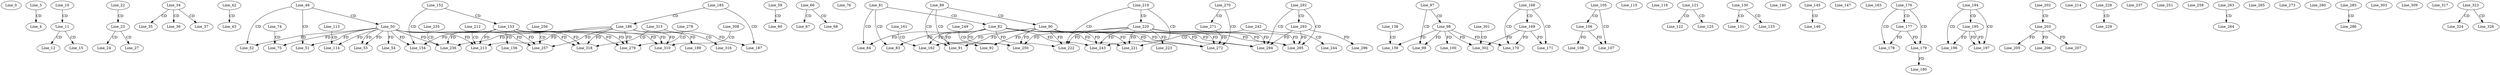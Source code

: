 digraph G {
  Line_0;
  Line_3;
  Line_4;
  Line_10;
  Line_11;
  Line_12;
  Line_15;
  Line_22;
  Line_23;
  Line_24;
  Line_27;
  Line_34;
  Line_35;
  Line_36;
  Line_37;
  Line_42;
  Line_43;
  Line_49;
  Line_50;
  Line_51;
  Line_52;
  Line_53;
  Line_53;
  Line_54;
  Line_59;
  Line_60;
  Line_66;
  Line_67;
  Line_68;
  Line_74;
  Line_75;
  Line_76;
  Line_81;
  Line_82;
  Line_83;
  Line_84;
  Line_89;
  Line_90;
  Line_91;
  Line_92;
  Line_97;
  Line_98;
  Line_99;
  Line_100;
  Line_105;
  Line_106;
  Line_107;
  Line_108;
  Line_113;
  Line_114;
  Line_115;
  Line_115;
  Line_116;
  Line_121;
  Line_122;
  Line_125;
  Line_130;
  Line_131;
  Line_133;
  Line_138;
  Line_139;
  Line_140;
  Line_145;
  Line_146;
  Line_147;
  Line_152;
  Line_153;
  Line_154;
  Line_156;
  Line_161;
  Line_162;
  Line_163;
  Line_168;
  Line_169;
  Line_170;
  Line_171;
  Line_171;
  Line_176;
  Line_177;
  Line_178;
  Line_179;
  Line_179;
  Line_180;
  Line_185;
  Line_186;
  Line_187;
  Line_189;
  Line_194;
  Line_195;
  Line_196;
  Line_197;
  Line_197;
  Line_197;
  Line_202;
  Line_203;
  Line_205;
  Line_206;
  Line_207;
  Line_212;
  Line_213;
  Line_214;
  Line_219;
  Line_220;
  Line_221;
  Line_222;
  Line_223;
  Line_228;
  Line_229;
  Line_235;
  Line_236;
  Line_237;
  Line_242;
  Line_243;
  Line_244;
  Line_244;
  Line_249;
  Line_250;
  Line_251;
  Line_256;
  Line_257;
  Line_258;
  Line_263;
  Line_264;
  Line_265;
  Line_270;
  Line_271;
  Line_272;
  Line_272;
  Line_273;
  Line_278;
  Line_279;
  Line_280;
  Line_285;
  Line_286;
  Line_292;
  Line_293;
  Line_294;
  Line_295;
  Line_296;
  Line_301;
  Line_302;
  Line_303;
  Line_309;
  Line_308;
  Line_310;
  Line_315;
  Line_316;
  Line_317;
  Line_318;
  Line_323;
  Line_324;
  Line_326;
  Line_3 -> Line_4 [ label="CD" ];
  Line_10 -> Line_11 [ label="CD" ];
  Line_11 -> Line_12 [ label="CD" ];
  Line_11 -> Line_15 [ label="CD" ];
  Line_22 -> Line_23 [ label="CD" ];
  Line_23 -> Line_24 [ label="CD" ];
  Line_23 -> Line_27 [ label="CD" ];
  Line_34 -> Line_35 [ label="CD" ];
  Line_34 -> Line_36 [ label="CD" ];
  Line_34 -> Line_37 [ label="CD" ];
  Line_42 -> Line_43 [ label="CD" ];
  Line_49 -> Line_50 [ label="CD" ];
  Line_49 -> Line_51 [ label="CD" ];
  Line_50 -> Line_51 [ label="FD" ];
  Line_49 -> Line_52 [ label="CD" ];
  Line_50 -> Line_52 [ label="FD" ];
  Line_50 -> Line_53 [ label="FD" ];
  Line_50 -> Line_53 [ label="FD" ];
  Line_50 -> Line_54 [ label="FD" ];
  Line_59 -> Line_60 [ label="CD" ];
  Line_66 -> Line_67 [ label="CD" ];
  Line_66 -> Line_68 [ label="CD" ];
  Line_74 -> Line_75 [ label="CD" ];
  Line_50 -> Line_75 [ label="FD" ];
  Line_81 -> Line_82 [ label="CD" ];
  Line_81 -> Line_83 [ label="CD" ];
  Line_82 -> Line_83 [ label="FD" ];
  Line_81 -> Line_84 [ label="CD" ];
  Line_82 -> Line_84 [ label="FD" ];
  Line_89 -> Line_90 [ label="CD" ];
  Line_89 -> Line_91 [ label="CD" ];
  Line_90 -> Line_91 [ label="FD" ];
  Line_82 -> Line_91 [ label="FD" ];
  Line_89 -> Line_92 [ label="CD" ];
  Line_90 -> Line_92 [ label="FD" ];
  Line_97 -> Line_98 [ label="CD" ];
  Line_97 -> Line_99 [ label="CD" ];
  Line_98 -> Line_99 [ label="FD" ];
  Line_98 -> Line_100 [ label="FD" ];
  Line_105 -> Line_106 [ label="CD" ];
  Line_105 -> Line_107 [ label="CD" ];
  Line_106 -> Line_107 [ label="FD" ];
  Line_106 -> Line_108 [ label="FD" ];
  Line_113 -> Line_114 [ label="CD" ];
  Line_50 -> Line_114 [ label="FD" ];
  Line_121 -> Line_122 [ label="CD" ];
  Line_121 -> Line_125 [ label="CD" ];
  Line_130 -> Line_131 [ label="CD" ];
  Line_130 -> Line_133 [ label="CD" ];
  Line_138 -> Line_139 [ label="CD" ];
  Line_98 -> Line_139 [ label="FD" ];
  Line_145 -> Line_146 [ label="CD" ];
  Line_152 -> Line_153 [ label="CD" ];
  Line_152 -> Line_154 [ label="CD" ];
  Line_153 -> Line_154 [ label="FD" ];
  Line_50 -> Line_154 [ label="FD" ];
  Line_153 -> Line_156 [ label="FD" ];
  Line_161 -> Line_162 [ label="CD" ];
  Line_90 -> Line_162 [ label="FD" ];
  Line_82 -> Line_162 [ label="FD" ];
  Line_168 -> Line_169 [ label="CD" ];
  Line_168 -> Line_170 [ label="CD" ];
  Line_169 -> Line_170 [ label="FD" ];
  Line_98 -> Line_170 [ label="FD" ];
  Line_168 -> Line_171 [ label="CD" ];
  Line_169 -> Line_171 [ label="FD" ];
  Line_176 -> Line_177 [ label="CD" ];
  Line_176 -> Line_178 [ label="CD" ];
  Line_177 -> Line_178 [ label="FD" ];
  Line_176 -> Line_179 [ label="CD" ];
  Line_177 -> Line_179 [ label="FD" ];
  Line_179 -> Line_180 [ label="FD" ];
  Line_185 -> Line_186 [ label="CD" ];
  Line_185 -> Line_187 [ label="CD" ];
  Line_186 -> Line_187 [ label="FD" ];
  Line_186 -> Line_189 [ label="FD" ];
  Line_194 -> Line_195 [ label="CD" ];
  Line_194 -> Line_196 [ label="CD" ];
  Line_195 -> Line_196 [ label="FD" ];
  Line_194 -> Line_197 [ label="CD" ];
  Line_195 -> Line_197 [ label="FD" ];
  Line_195 -> Line_197 [ label="FD" ];
  Line_202 -> Line_203 [ label="CD" ];
  Line_203 -> Line_205 [ label="FD" ];
  Line_203 -> Line_206 [ label="FD" ];
  Line_203 -> Line_207 [ label="FD" ];
  Line_212 -> Line_213 [ label="CD" ];
  Line_186 -> Line_213 [ label="FD" ];
  Line_153 -> Line_213 [ label="FD" ];
  Line_50 -> Line_213 [ label="FD" ];
  Line_219 -> Line_220 [ label="CD" ];
  Line_219 -> Line_221 [ label="CD" ];
  Line_220 -> Line_221 [ label="FD" ];
  Line_90 -> Line_221 [ label="FD" ];
  Line_82 -> Line_221 [ label="FD" ];
  Line_219 -> Line_222 [ label="CD" ];
  Line_220 -> Line_222 [ label="FD" ];
  Line_90 -> Line_222 [ label="FD" ];
  Line_82 -> Line_222 [ label="FD" ];
  Line_220 -> Line_223 [ label="FD" ];
  Line_228 -> Line_229 [ label="CD" ];
  Line_235 -> Line_236 [ label="CD" ];
  Line_186 -> Line_236 [ label="FD" ];
  Line_153 -> Line_236 [ label="FD" ];
  Line_50 -> Line_236 [ label="FD" ];
  Line_242 -> Line_243 [ label="CD" ];
  Line_220 -> Line_243 [ label="FD" ];
  Line_90 -> Line_243 [ label="FD" ];
  Line_82 -> Line_243 [ label="FD" ];
  Line_242 -> Line_244 [ label="CD" ];
  Line_249 -> Line_250 [ label="CD" ];
  Line_220 -> Line_250 [ label="FD" ];
  Line_90 -> Line_250 [ label="FD" ];
  Line_82 -> Line_250 [ label="FD" ];
  Line_256 -> Line_257 [ label="CD" ];
  Line_186 -> Line_257 [ label="FD" ];
  Line_153 -> Line_257 [ label="FD" ];
  Line_50 -> Line_257 [ label="FD" ];
  Line_263 -> Line_264 [ label="CD" ];
  Line_270 -> Line_271 [ label="CD" ];
  Line_270 -> Line_272 [ label="CD" ];
  Line_220 -> Line_272 [ label="FD" ];
  Line_90 -> Line_272 [ label="FD" ];
  Line_82 -> Line_272 [ label="FD" ];
  Line_271 -> Line_272 [ label="FD" ];
  Line_278 -> Line_279 [ label="CD" ];
  Line_186 -> Line_279 [ label="FD" ];
  Line_153 -> Line_279 [ label="FD" ];
  Line_50 -> Line_279 [ label="FD" ];
  Line_285 -> Line_286 [ label="CD" ];
  Line_292 -> Line_293 [ label="CD" ];
  Line_292 -> Line_294 [ label="CD" ];
  Line_293 -> Line_294 [ label="FD" ];
  Line_220 -> Line_294 [ label="FD" ];
  Line_90 -> Line_294 [ label="FD" ];
  Line_82 -> Line_294 [ label="FD" ];
  Line_292 -> Line_295 [ label="CD" ];
  Line_293 -> Line_295 [ label="FD" ];
  Line_220 -> Line_295 [ label="FD" ];
  Line_90 -> Line_295 [ label="FD" ];
  Line_82 -> Line_295 [ label="FD" ];
  Line_293 -> Line_296 [ label="FD" ];
  Line_301 -> Line_302 [ label="CD" ];
  Line_169 -> Line_302 [ label="FD" ];
  Line_98 -> Line_302 [ label="FD" ];
  Line_308 -> Line_310 [ label="CD" ];
  Line_186 -> Line_310 [ label="FD" ];
  Line_153 -> Line_310 [ label="FD" ];
  Line_50 -> Line_310 [ label="FD" ];
  Line_315 -> Line_316 [ label="CD" ];
  Line_315 -> Line_318 [ label="CD" ];
  Line_186 -> Line_318 [ label="FD" ];
  Line_153 -> Line_318 [ label="FD" ];
  Line_50 -> Line_318 [ label="FD" ];
  Line_323 -> Line_324 [ label="CD" ];
  Line_323 -> Line_326 [ label="CD" ];
}
